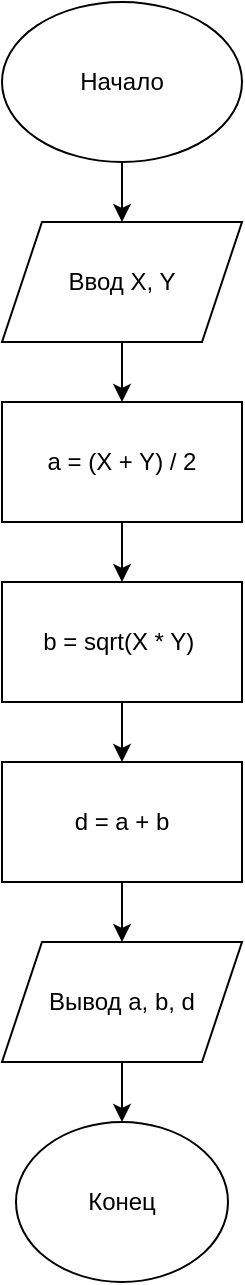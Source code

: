 <mxfile version="24.8.6">
  <diagram name="Страница — 1" id="tweM4P7HohjRkA1XxyDg">
    <mxGraphModel dx="1674" dy="805" grid="1" gridSize="10" guides="1" tooltips="1" connect="1" arrows="1" fold="1" page="1" pageScale="1" pageWidth="827" pageHeight="1169" math="0" shadow="0">
      <root>
        <mxCell id="0" />
        <mxCell id="1" parent="0" />
        <mxCell id="ltEC93IBPMsRmzGUZHMI-3" value="" style="edgeStyle=orthogonalEdgeStyle;rounded=0;orthogonalLoop=1;jettySize=auto;html=1;" edge="1" parent="1" source="ltEC93IBPMsRmzGUZHMI-1" target="ltEC93IBPMsRmzGUZHMI-2">
          <mxGeometry relative="1" as="geometry" />
        </mxCell>
        <mxCell id="ltEC93IBPMsRmzGUZHMI-1" value="Начало" style="ellipse;whiteSpace=wrap;html=1;" vertex="1" parent="1">
          <mxGeometry x="354" y="30" width="120" height="80" as="geometry" />
        </mxCell>
        <mxCell id="ltEC93IBPMsRmzGUZHMI-5" value="" style="edgeStyle=orthogonalEdgeStyle;rounded=0;orthogonalLoop=1;jettySize=auto;html=1;" edge="1" parent="1" source="ltEC93IBPMsRmzGUZHMI-2" target="ltEC93IBPMsRmzGUZHMI-4">
          <mxGeometry relative="1" as="geometry" />
        </mxCell>
        <mxCell id="ltEC93IBPMsRmzGUZHMI-2" value="Ввод X, Y" style="shape=parallelogram;perimeter=parallelogramPerimeter;whiteSpace=wrap;html=1;fixedSize=1;" vertex="1" parent="1">
          <mxGeometry x="354" y="140" width="120" height="60" as="geometry" />
        </mxCell>
        <mxCell id="ltEC93IBPMsRmzGUZHMI-7" value="" style="edgeStyle=orthogonalEdgeStyle;rounded=0;orthogonalLoop=1;jettySize=auto;html=1;" edge="1" parent="1" source="ltEC93IBPMsRmzGUZHMI-4" target="ltEC93IBPMsRmzGUZHMI-6">
          <mxGeometry relative="1" as="geometry" />
        </mxCell>
        <mxCell id="ltEC93IBPMsRmzGUZHMI-4" value="a = (X + Y) / 2" style="whiteSpace=wrap;html=1;" vertex="1" parent="1">
          <mxGeometry x="354" y="230" width="120" height="60" as="geometry" />
        </mxCell>
        <mxCell id="ltEC93IBPMsRmzGUZHMI-9" value="" style="edgeStyle=orthogonalEdgeStyle;rounded=0;orthogonalLoop=1;jettySize=auto;html=1;" edge="1" parent="1" source="ltEC93IBPMsRmzGUZHMI-6" target="ltEC93IBPMsRmzGUZHMI-8">
          <mxGeometry relative="1" as="geometry" />
        </mxCell>
        <mxCell id="ltEC93IBPMsRmzGUZHMI-6" value="b = sqrt(X * Y)&amp;nbsp;" style="whiteSpace=wrap;html=1;" vertex="1" parent="1">
          <mxGeometry x="354" y="320" width="120" height="60" as="geometry" />
        </mxCell>
        <mxCell id="ltEC93IBPMsRmzGUZHMI-11" value="" style="edgeStyle=orthogonalEdgeStyle;rounded=0;orthogonalLoop=1;jettySize=auto;html=1;" edge="1" parent="1" source="ltEC93IBPMsRmzGUZHMI-8" target="ltEC93IBPMsRmzGUZHMI-10">
          <mxGeometry relative="1" as="geometry" />
        </mxCell>
        <mxCell id="ltEC93IBPMsRmzGUZHMI-8" value="d = a + b" style="whiteSpace=wrap;html=1;" vertex="1" parent="1">
          <mxGeometry x="354" y="410" width="120" height="60" as="geometry" />
        </mxCell>
        <mxCell id="ltEC93IBPMsRmzGUZHMI-13" value="" style="edgeStyle=orthogonalEdgeStyle;rounded=0;orthogonalLoop=1;jettySize=auto;html=1;" edge="1" parent="1" source="ltEC93IBPMsRmzGUZHMI-10" target="ltEC93IBPMsRmzGUZHMI-12">
          <mxGeometry relative="1" as="geometry" />
        </mxCell>
        <mxCell id="ltEC93IBPMsRmzGUZHMI-10" value="Вывод a, b, d" style="shape=parallelogram;perimeter=parallelogramPerimeter;whiteSpace=wrap;html=1;fixedSize=1;" vertex="1" parent="1">
          <mxGeometry x="354" y="500" width="120" height="60" as="geometry" />
        </mxCell>
        <mxCell id="ltEC93IBPMsRmzGUZHMI-12" value="Конец" style="ellipse;whiteSpace=wrap;html=1;" vertex="1" parent="1">
          <mxGeometry x="361" y="590" width="106" height="80" as="geometry" />
        </mxCell>
      </root>
    </mxGraphModel>
  </diagram>
</mxfile>
